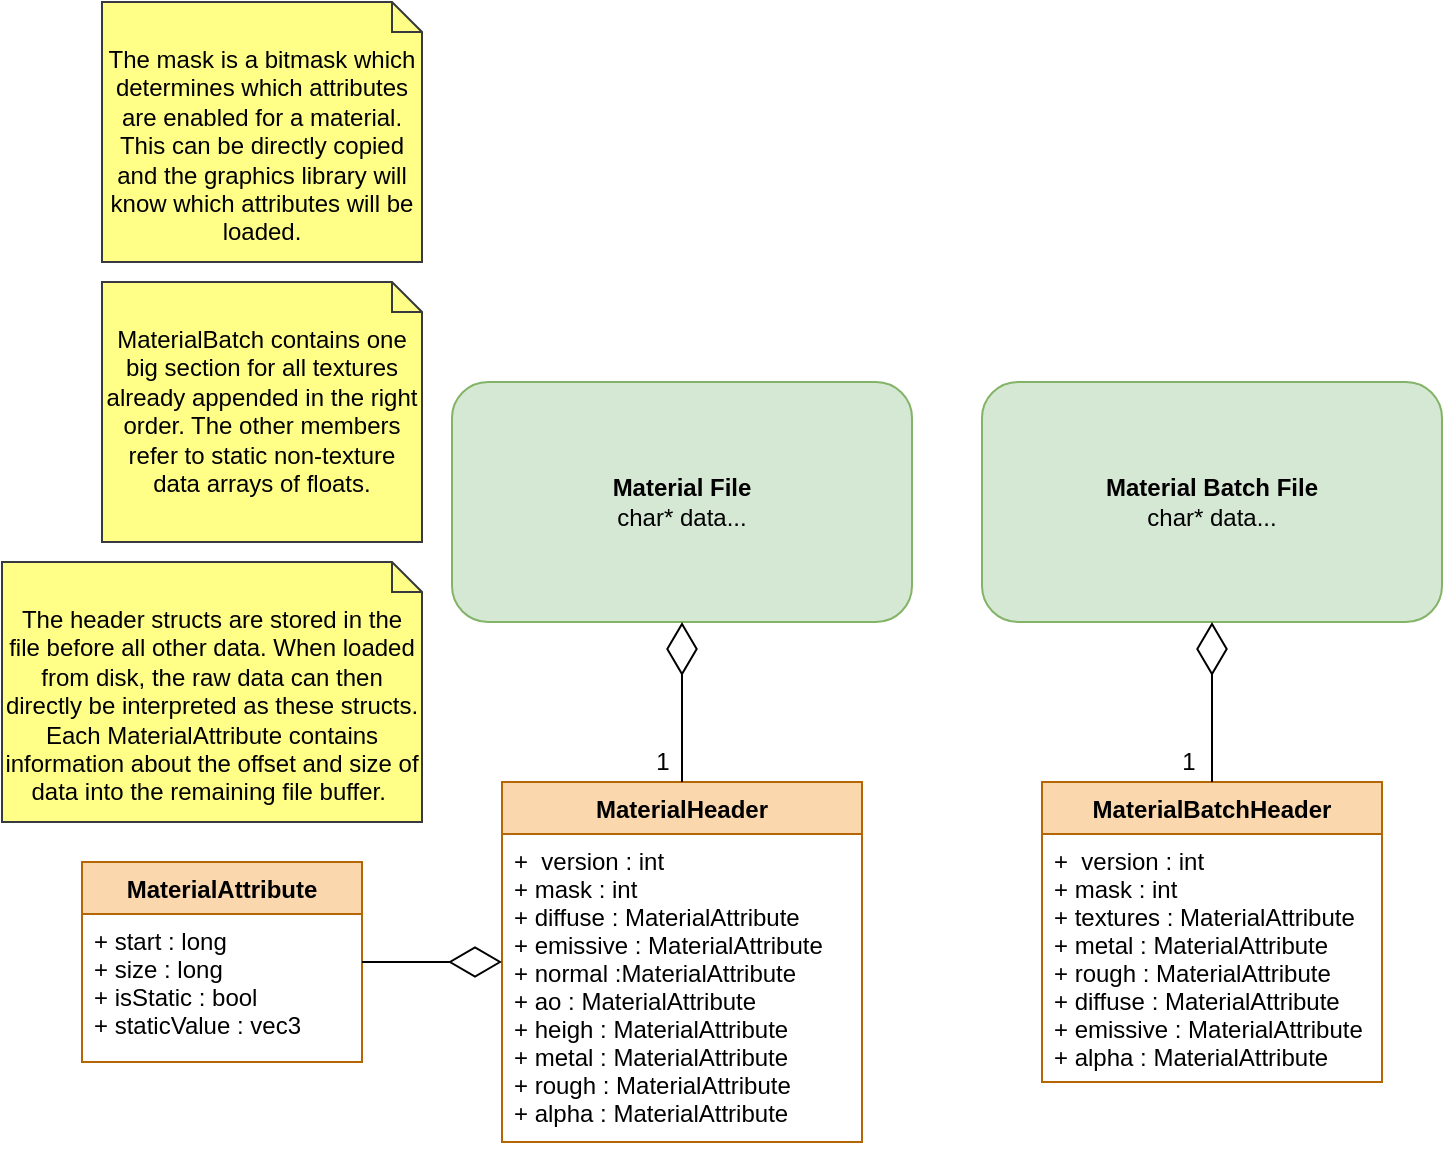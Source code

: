 <mxfile version="13.9.9" type="device"><diagram id="dng2sIg1s1HPHz4EO2e9" name="Page-1"><mxGraphModel dx="1422" dy="1922" grid="1" gridSize="10" guides="1" tooltips="1" connect="1" arrows="1" fold="1" page="1" pageScale="1" pageWidth="850" pageHeight="1100" math="0" shadow="0"><root><mxCell id="0"/><mxCell id="1" parent="0"/><mxCell id="AL6NUVPC2TkctXu6QjeG-1" value="&lt;b&gt;Material File&lt;/b&gt;&lt;br&gt;char* data..." style="rounded=1;whiteSpace=wrap;html=1;fillColor=#d5e8d4;strokeColor=#82b366;" vertex="1" parent="1"><mxGeometry x="275" y="80" width="230" height="120" as="geometry"/></mxCell><mxCell id="AL6NUVPC2TkctXu6QjeG-2" value="MaterialHeader" style="swimlane;fontStyle=1;childLayout=stackLayout;horizontal=1;startSize=26;fillColor=#fad7ac;horizontalStack=0;resizeParent=1;resizeParentMax=0;resizeLast=0;collapsible=1;marginBottom=0;strokeColor=#b46504;" vertex="1" parent="1"><mxGeometry x="300" y="280" width="180" height="180" as="geometry"/></mxCell><mxCell id="AL6NUVPC2TkctXu6QjeG-3" value="+  version : int&#10;+ mask : int&#10;+ diffuse : MaterialAttribute&#10;+ emissive : MaterialAttribute&#10;+ normal :MaterialAttribute&#10;+ ao : MaterialAttribute&#10;+ heigh : MaterialAttribute&#10;+ metal : MaterialAttribute&#10;+ rough : MaterialAttribute&#10;+ alpha : MaterialAttribute" style="text;strokeColor=none;fillColor=none;align=left;verticalAlign=top;spacingLeft=4;spacingRight=4;overflow=hidden;rotatable=0;points=[[0,0.5],[1,0.5]];portConstraint=eastwest;" vertex="1" parent="AL6NUVPC2TkctXu6QjeG-2"><mxGeometry y="26" width="180" height="154" as="geometry"/></mxCell><mxCell id="AL6NUVPC2TkctXu6QjeG-6" value="MaterialBatchHeader" style="swimlane;fontStyle=1;childLayout=stackLayout;horizontal=1;startSize=26;fillColor=#fad7ac;horizontalStack=0;resizeParent=1;resizeParentMax=0;resizeLast=0;collapsible=1;marginBottom=0;strokeColor=#b46504;" vertex="1" parent="1"><mxGeometry x="570" y="280" width="170" height="150" as="geometry"/></mxCell><mxCell id="AL6NUVPC2TkctXu6QjeG-7" value="+  version : int&#10;+ mask : int&#10;+ textures : MaterialAttribute&#10;+ metal : MaterialAttribute&#10;+ rough : MaterialAttribute&#10;+ diffuse : MaterialAttribute&#10;+ emissive : MaterialAttribute&#10;+ alpha : MaterialAttribute" style="text;strokeColor=none;fillColor=none;align=left;verticalAlign=top;spacingLeft=4;spacingRight=4;overflow=hidden;rotatable=0;points=[[0,0.5],[1,0.5]];portConstraint=eastwest;" vertex="1" parent="AL6NUVPC2TkctXu6QjeG-6"><mxGeometry y="26" width="170" height="124" as="geometry"/></mxCell><mxCell id="AL6NUVPC2TkctXu6QjeG-22" value="The header structs are stored in the file before all other data. When loaded from disk, the raw data can then directly be interpreted as these structs. Each MaterialAttribute contains information about the offset and size of data into the remaining file buffer.&amp;nbsp;" style="shape=note2;boundedLbl=1;whiteSpace=wrap;html=1;size=15;verticalAlign=top;align=center;fillColor=#ffff88;strokeColor=#36393d;" vertex="1" parent="1"><mxGeometry x="50" y="170" width="210" height="130" as="geometry"/></mxCell><mxCell id="AL6NUVPC2TkctXu6QjeG-23" value="MaterialAttribute" style="swimlane;fontStyle=1;childLayout=stackLayout;horizontal=1;startSize=26;fillColor=#fad7ac;horizontalStack=0;resizeParent=1;resizeParentMax=0;resizeLast=0;collapsible=1;marginBottom=0;strokeColor=#b46504;" vertex="1" parent="1"><mxGeometry x="90" y="320" width="140" height="100" as="geometry"/></mxCell><mxCell id="AL6NUVPC2TkctXu6QjeG-24" value="+ start : long&#10;+ size : long&#10;+ isStatic : bool&#10;+ staticValue : vec3" style="text;strokeColor=none;fillColor=none;align=left;verticalAlign=top;spacingLeft=4;spacingRight=4;overflow=hidden;rotatable=0;points=[[0,0.5],[1,0.5]];portConstraint=eastwest;" vertex="1" parent="AL6NUVPC2TkctXu6QjeG-23"><mxGeometry y="26" width="140" height="74" as="geometry"/></mxCell><mxCell id="AL6NUVPC2TkctXu6QjeG-26" value="&lt;b&gt;Material Batch File&lt;/b&gt;&lt;br&gt;char* data..." style="rounded=1;whiteSpace=wrap;html=1;fillColor=#d5e8d4;strokeColor=#82b366;" vertex="1" parent="1"><mxGeometry x="540" y="80" width="230" height="120" as="geometry"/></mxCell><mxCell id="AL6NUVPC2TkctXu6QjeG-27" value="" style="endArrow=diamondThin;endFill=0;endSize=24;html=1;" edge="1" parent="1" source="AL6NUVPC2TkctXu6QjeG-23" target="AL6NUVPC2TkctXu6QjeG-2"><mxGeometry width="160" relative="1" as="geometry"><mxPoint x="110" y="460" as="sourcePoint"/><mxPoint x="270" y="460" as="targetPoint"/></mxGeometry></mxCell><mxCell id="AL6NUVPC2TkctXu6QjeG-28" value="1" style="text;html=1;align=center;verticalAlign=middle;resizable=0;points=[];autosize=1;" vertex="1" parent="1"><mxGeometry x="370" y="260" width="20" height="20" as="geometry"/></mxCell><mxCell id="AL6NUVPC2TkctXu6QjeG-29" value="" style="endArrow=diamondThin;endFill=0;endSize=24;html=1;" edge="1" parent="1" source="AL6NUVPC2TkctXu6QjeG-2" target="AL6NUVPC2TkctXu6QjeG-1"><mxGeometry width="160" relative="1" as="geometry"><mxPoint x="240" y="460" as="sourcePoint"/><mxPoint x="310" y="460" as="targetPoint"/></mxGeometry></mxCell><mxCell id="AL6NUVPC2TkctXu6QjeG-31" value="MaterialBatch contains one big section for all textures already appended in the right order. The other members refer to static non-texture data arrays of floats." style="shape=note2;boundedLbl=1;whiteSpace=wrap;html=1;size=15;verticalAlign=top;align=center;fillColor=#ffff88;strokeColor=#36393d;" vertex="1" parent="1"><mxGeometry x="100" y="30" width="160" height="130" as="geometry"/></mxCell><mxCell id="AL6NUVPC2TkctXu6QjeG-32" value="1" style="text;html=1;align=center;verticalAlign=middle;resizable=0;points=[];autosize=1;" vertex="1" parent="1"><mxGeometry x="633" y="260" width="20" height="20" as="geometry"/></mxCell><mxCell id="AL6NUVPC2TkctXu6QjeG-33" value="" style="endArrow=diamondThin;endFill=0;endSize=24;html=1;" edge="1" parent="1" source="AL6NUVPC2TkctXu6QjeG-6" target="AL6NUVPC2TkctXu6QjeG-26"><mxGeometry width="160" relative="1" as="geometry"><mxPoint x="819.02" y="271.05" as="sourcePoint"/><mxPoint x="822.456" y="190" as="targetPoint"/></mxGeometry></mxCell><mxCell id="AL6NUVPC2TkctXu6QjeG-34" value="The mask is a bitmask which determines which attributes are enabled for a material. This can be directly copied and the graphics library will know which attributes will be loaded." style="shape=note2;boundedLbl=1;whiteSpace=wrap;html=1;size=15;verticalAlign=top;align=center;fillColor=#ffff88;strokeColor=#36393d;" vertex="1" parent="1"><mxGeometry x="100" y="-110" width="160" height="130" as="geometry"/></mxCell></root></mxGraphModel></diagram></mxfile>